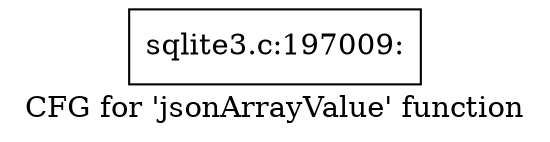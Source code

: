 digraph "CFG for 'jsonArrayValue' function" {
	label="CFG for 'jsonArrayValue' function";

	Node0x55c0fa8ec6b0 [shape=record,label="{sqlite3.c:197009:}"];
}
